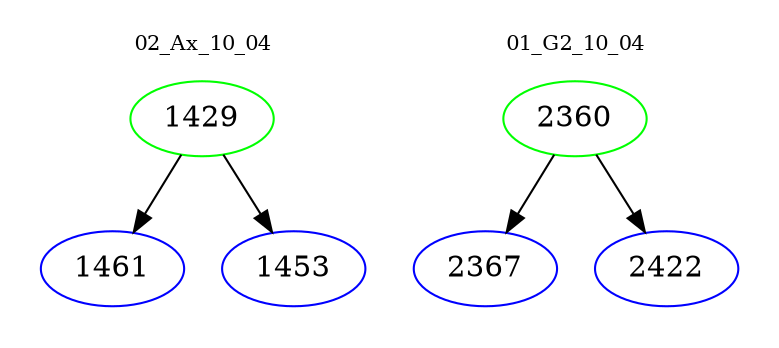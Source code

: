 digraph{
subgraph cluster_0 {
color = white
label = "02_Ax_10_04";
fontsize=10;
T0_1429 [label="1429", color="green"]
T0_1429 -> T0_1461 [color="black"]
T0_1461 [label="1461", color="blue"]
T0_1429 -> T0_1453 [color="black"]
T0_1453 [label="1453", color="blue"]
}
subgraph cluster_1 {
color = white
label = "01_G2_10_04";
fontsize=10;
T1_2360 [label="2360", color="green"]
T1_2360 -> T1_2367 [color="black"]
T1_2367 [label="2367", color="blue"]
T1_2360 -> T1_2422 [color="black"]
T1_2422 [label="2422", color="blue"]
}
}
